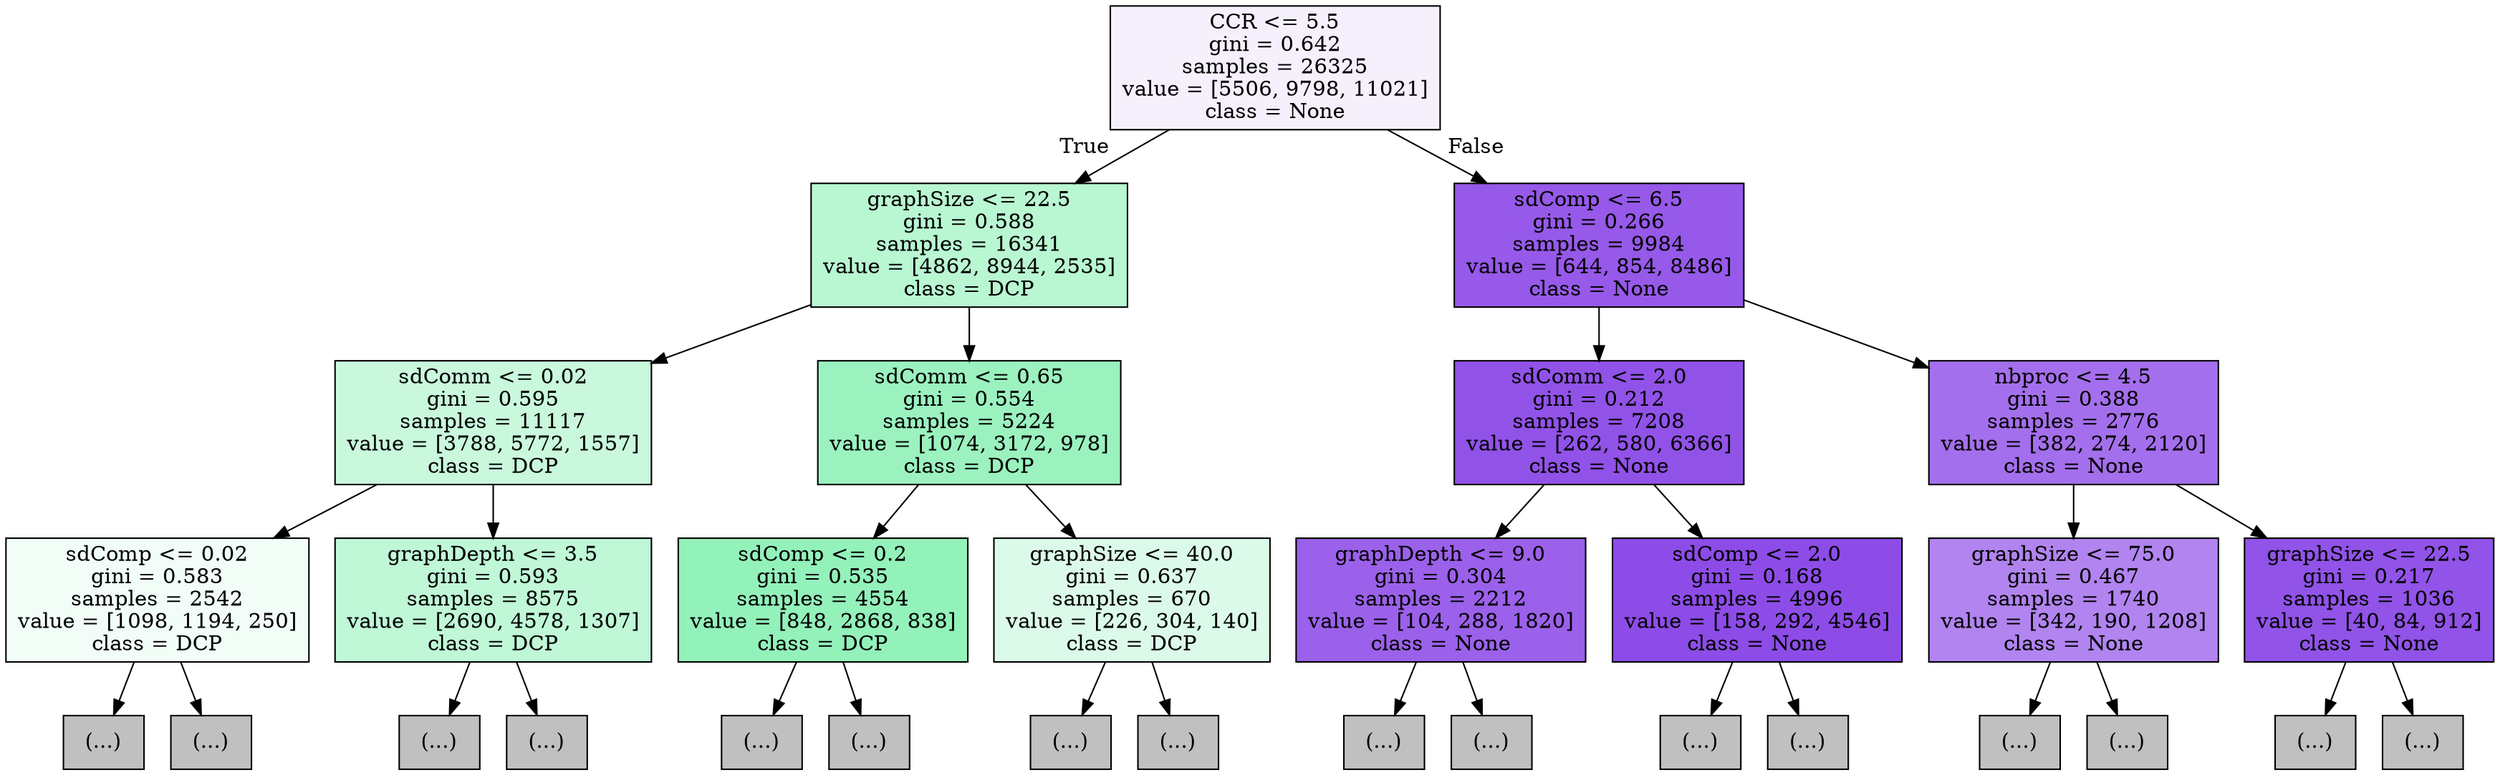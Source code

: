 digraph Tree {
node [shape=box, style="filled", color="black"] ;
0 [label="CCR <= 5.5\ngini = 0.642\nsamples = 26325\nvalue = [5506, 9798, 11021]\nclass = None", fillcolor="#f6f0fd"] ;
1 [label="graphSize <= 22.5\ngini = 0.588\nsamples = 16341\nvalue = [4862, 8944, 2535]\nclass = DCP", fillcolor="#b9f6d2"] ;
0 -> 1 [labeldistance=2.5, labelangle=45, headlabel="True"] ;
2 [label="sdComm <= 0.02\ngini = 0.595\nsamples = 11117\nvalue = [3788, 5772, 1557]\nclass = DCP", fillcolor="#c9f8dd"] ;
1 -> 2 ;
3 [label="sdComp <= 0.02\ngini = 0.583\nsamples = 2542\nvalue = [1098, 1194, 250]\nclass = DCP", fillcolor="#f2fdf7"] ;
2 -> 3 ;
4 [label="(...)", fillcolor="#C0C0C0"] ;
3 -> 4 ;
9 [label="(...)", fillcolor="#C0C0C0"] ;
3 -> 9 ;
24 [label="graphDepth <= 3.5\ngini = 0.593\nsamples = 8575\nvalue = [2690, 4578, 1307]\nclass = DCP", fillcolor="#bff7d7"] ;
2 -> 24 ;
25 [label="(...)", fillcolor="#C0C0C0"] ;
24 -> 25 ;
84 [label="(...)", fillcolor="#C0C0C0"] ;
24 -> 84 ;
143 [label="sdComm <= 0.65\ngini = 0.554\nsamples = 5224\nvalue = [1074, 3172, 978]\nclass = DCP", fillcolor="#9bf2bf"] ;
1 -> 143 ;
144 [label="sdComp <= 0.2\ngini = 0.535\nsamples = 4554\nvalue = [848, 2868, 838]\nclass = DCP", fillcolor="#93f1ba"] ;
143 -> 144 ;
145 [label="(...)", fillcolor="#C0C0C0"] ;
144 -> 145 ;
378 [label="(...)", fillcolor="#C0C0C0"] ;
144 -> 378 ;
463 [label="graphSize <= 40.0\ngini = 0.637\nsamples = 670\nvalue = [226, 304, 140]\nclass = DCP", fillcolor="#dcfae9"] ;
143 -> 463 ;
464 [label="(...)", fillcolor="#C0C0C0"] ;
463 -> 464 ;
487 [label="(...)", fillcolor="#C0C0C0"] ;
463 -> 487 ;
528 [label="sdComp <= 6.5\ngini = 0.266\nsamples = 9984\nvalue = [644, 854, 8486]\nclass = None", fillcolor="#9659e9"] ;
0 -> 528 [labeldistance=2.5, labelangle=-45, headlabel="False"] ;
529 [label="sdComm <= 2.0\ngini = 0.212\nsamples = 7208\nvalue = [262, 580, 6366]\nclass = None", fillcolor="#9152e8"] ;
528 -> 529 ;
530 [label="graphDepth <= 9.0\ngini = 0.304\nsamples = 2212\nvalue = [104, 288, 1820]\nclass = None", fillcolor="#9b61ea"] ;
529 -> 530 ;
531 [label="(...)", fillcolor="#C0C0C0"] ;
530 -> 531 ;
548 [label="(...)", fillcolor="#C0C0C0"] ;
530 -> 548 ;
573 [label="sdComp <= 2.0\ngini = 0.168\nsamples = 4996\nvalue = [158, 292, 4546]\nclass = None", fillcolor="#8d4ce7"] ;
529 -> 573 ;
574 [label="(...)", fillcolor="#C0C0C0"] ;
573 -> 574 ;
627 [label="(...)", fillcolor="#C0C0C0"] ;
573 -> 627 ;
664 [label="nbproc <= 4.5\ngini = 0.388\nsamples = 2776\nvalue = [382, 274, 2120]\nclass = None", fillcolor="#a46fec"] ;
528 -> 664 ;
665 [label="graphSize <= 75.0\ngini = 0.467\nsamples = 1740\nvalue = [342, 190, 1208]\nclass = None", fillcolor="#b184ef"] ;
664 -> 665 ;
666 [label="(...)", fillcolor="#C0C0C0"] ;
665 -> 666 ;
697 [label="(...)", fillcolor="#C0C0C0"] ;
665 -> 697 ;
708 [label="graphSize <= 22.5\ngini = 0.217\nsamples = 1036\nvalue = [40, 84, 912]\nclass = None", fillcolor="#9153e8"] ;
664 -> 708 ;
709 [label="(...)", fillcolor="#C0C0C0"] ;
708 -> 709 ;
720 [label="(...)", fillcolor="#C0C0C0"] ;
708 -> 720 ;
}